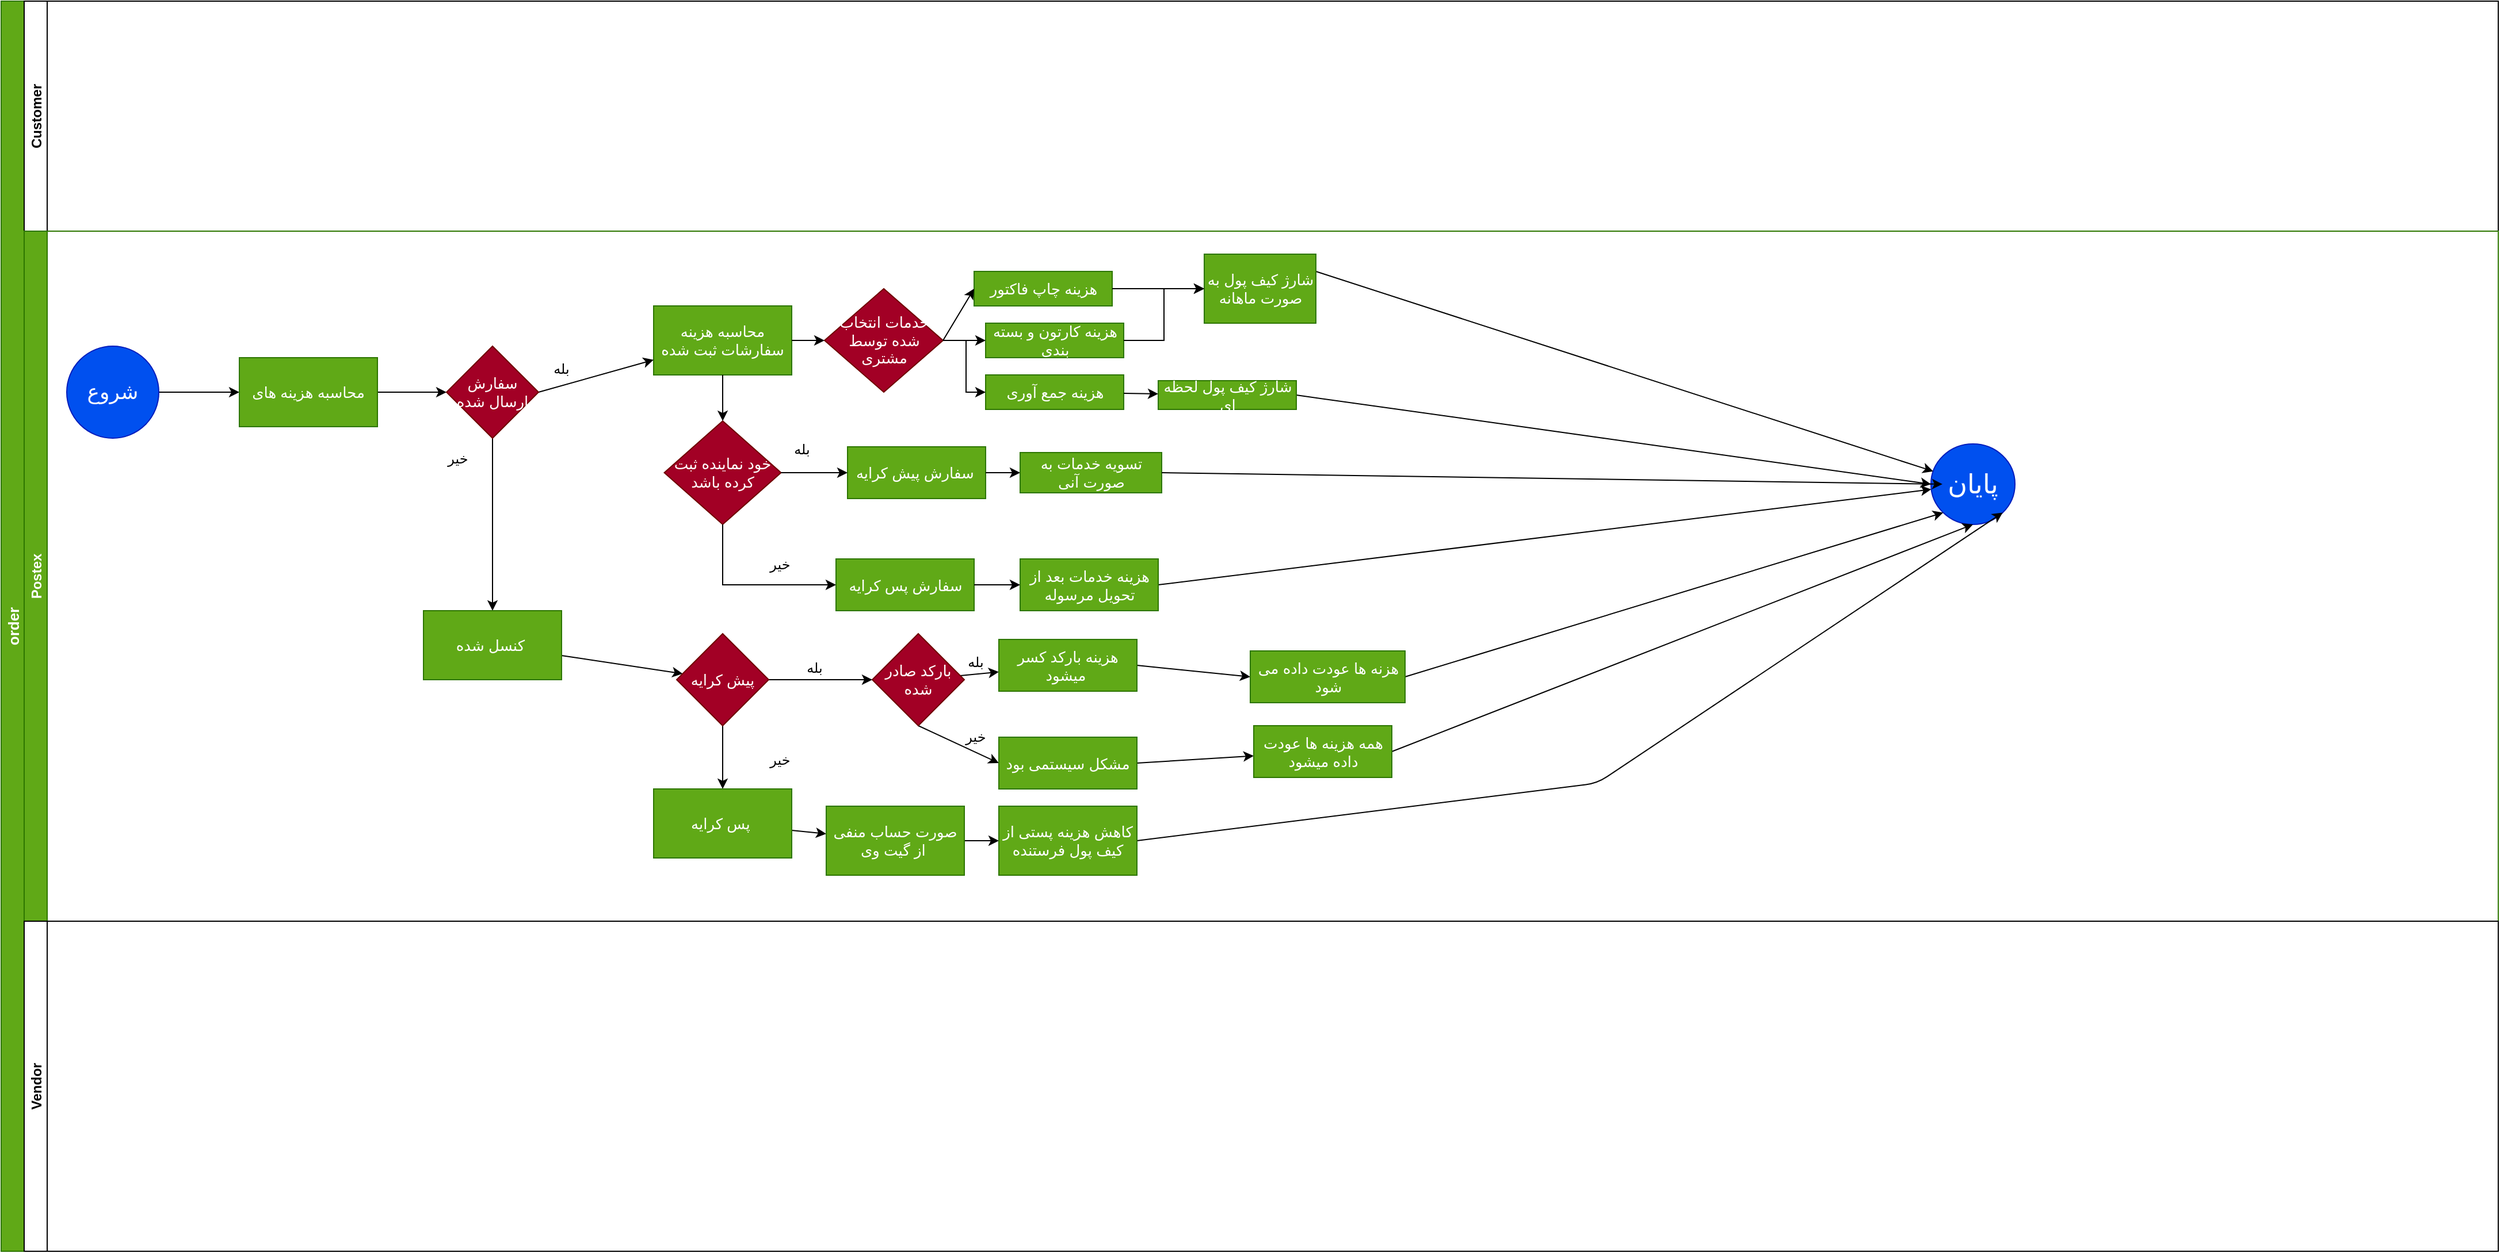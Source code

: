 <mxfile>
    <diagram id="inNcArHntUs9PveNn5Oe" name="Page-1">
        <mxGraphModel dx="864" dy="667" grid="1" gridSize="10" guides="1" tooltips="1" connect="1" arrows="1" fold="1" page="1" pageScale="1" pageWidth="2336" pageHeight="1654" math="0" shadow="0">
            <root>
                <mxCell id="0"/>
                <mxCell id="1" parent="0"/>
                <mxCell id="26" value="order" style="swimlane;childLayout=stackLayout;resizeParent=1;resizeParentMax=0;horizontal=0;startSize=20;horizontalStack=0;fillColor=#60a917;strokeColor=#2D7600;fontColor=#ffffff;fontSize=13;" parent="1" vertex="1">
                    <mxGeometry x="83" y="80" width="2170" height="1087" as="geometry"/>
                </mxCell>
                <mxCell id="27" value="Customer" style="swimlane;startSize=20;horizontal=0;" parent="26" vertex="1">
                    <mxGeometry x="20" width="2150" height="200" as="geometry"/>
                </mxCell>
                <mxCell id="44" value="Postex" style="swimlane;startSize=20;horizontal=0;fillColor=#60a917;strokeColor=#2D7600;fontColor=#ffffff;" parent="26" vertex="1">
                    <mxGeometry x="20" y="200" width="2150" height="600" as="geometry"/>
                </mxCell>
                <mxCell id="69" value="" style="edgeStyle=none;html=1;" parent="44" source="46" target="68" edge="1">
                    <mxGeometry relative="1" as="geometry"/>
                </mxCell>
                <mxCell id="46" value="&lt;font style=&quot;font-size: 18px&quot;&gt;شروع&lt;/font&gt;" style="ellipse;whiteSpace=wrap;html=1;aspect=fixed;fontSize=13;fillColor=#0050ef;strokeColor=#001DBC;fontColor=#ffffff;" parent="44" vertex="1">
                    <mxGeometry x="37" y="100" width="80" height="80" as="geometry"/>
                </mxCell>
                <mxCell id="53" value="&lt;font style=&quot;font-size: 23px&quot;&gt;پایان&lt;/font&gt;" style="ellipse;whiteSpace=wrap;html=1;fillColor=#0050ef;strokeColor=#001DBC;fontColor=#ffffff;" parent="44" vertex="1">
                    <mxGeometry x="1657" y="185" width="73" height="70" as="geometry"/>
                </mxCell>
                <mxCell id="72" value="" style="edgeStyle=none;html=1;" parent="44" source="68" target="71" edge="1">
                    <mxGeometry relative="1" as="geometry"/>
                </mxCell>
                <mxCell id="68" value="محاسبه هزینه های" style="whiteSpace=wrap;html=1;fontSize=13;fontColor=#ffffff;strokeColor=#2D7600;fillColor=#60a917;" parent="44" vertex="1">
                    <mxGeometry x="187" y="110" width="120" height="60" as="geometry"/>
                </mxCell>
                <mxCell id="4" value="محاسبه هزینه سفارشات ثبت شده" style="whiteSpace=wrap;html=1;fontSize=13;fontColor=#ffffff;strokeColor=#2D7600;fillColor=#60a917;" parent="44" vertex="1">
                    <mxGeometry x="547" y="65" width="120" height="60" as="geometry"/>
                </mxCell>
                <mxCell id="8" value="خدمات انتخاب شده توسط مشتری" style="rhombus;whiteSpace=wrap;html=1;fontSize=13;fontColor=#ffffff;strokeColor=#6F0000;fillColor=#a20025;" parent="44" vertex="1">
                    <mxGeometry x="695.5" y="50" width="103" height="90" as="geometry"/>
                </mxCell>
                <mxCell id="2" value="" style="edgeStyle=orthogonalEdgeStyle;rounded=0;orthogonalLoop=1;jettySize=auto;html=1;" parent="44" source="4" target="8" edge="1">
                    <mxGeometry relative="1" as="geometry"/>
                </mxCell>
                <mxCell id="10" value="هزینه جمع آوری" style="whiteSpace=wrap;html=1;fontSize=13;fontColor=#ffffff;strokeColor=#2D7600;fillColor=#60a917;" parent="44" vertex="1">
                    <mxGeometry x="835.5" y="125" width="120" height="30" as="geometry"/>
                </mxCell>
                <mxCell id="5" value="" style="edgeStyle=orthogonalEdgeStyle;rounded=0;orthogonalLoop=1;jettySize=auto;html=1;" parent="44" source="8" target="10" edge="1">
                    <mxGeometry relative="1" as="geometry"/>
                </mxCell>
                <mxCell id="12" value="هزینه کارتون و بسته بندی" style="whiteSpace=wrap;html=1;fontSize=13;fontColor=#ffffff;strokeColor=#2D7600;fillColor=#60a917;" parent="44" vertex="1">
                    <mxGeometry x="835.5" y="80" width="120" height="30" as="geometry"/>
                </mxCell>
                <mxCell id="7" style="edgeStyle=none;html=1;exitX=1;exitY=0.5;exitDx=0;exitDy=0;entryX=0;entryY=0.5;entryDx=0;entryDy=0;" parent="44" source="8" target="12" edge="1">
                    <mxGeometry relative="1" as="geometry"/>
                </mxCell>
                <mxCell id="14" value="هزینه چاپ فاکتور" style="whiteSpace=wrap;html=1;fontSize=13;fontColor=#ffffff;strokeColor=#2D7600;fillColor=#60a917;" parent="44" vertex="1">
                    <mxGeometry x="825.5" y="35" width="120" height="30" as="geometry"/>
                </mxCell>
                <mxCell id="6" style="edgeStyle=none;html=1;exitX=1;exitY=0.5;exitDx=0;exitDy=0;entryX=0;entryY=0.5;entryDx=0;entryDy=0;" parent="44" source="8" target="14" edge="1">
                    <mxGeometry relative="1" as="geometry"/>
                </mxCell>
                <mxCell id="93" style="edgeStyle=none;html=1;exitX=1;exitY=0.25;exitDx=0;exitDy=0;" parent="44" source="15" target="53" edge="1">
                    <mxGeometry relative="1" as="geometry"/>
                </mxCell>
                <mxCell id="15" value="شارژ کیف پول به صورت ماهانه" style="whiteSpace=wrap;html=1;fontSize=13;fontColor=#ffffff;strokeColor=#2D7600;fillColor=#60a917;" parent="44" vertex="1">
                    <mxGeometry x="1025.5" y="20" width="97" height="60" as="geometry"/>
                </mxCell>
                <mxCell id="11" style="edgeStyle=orthogonalEdgeStyle;rounded=0;orthogonalLoop=1;jettySize=auto;html=1;exitX=1;exitY=0.5;exitDx=0;exitDy=0;entryX=0;entryY=0.5;entryDx=0;entryDy=0;" parent="44" source="12" target="15" edge="1">
                    <mxGeometry relative="1" as="geometry"/>
                </mxCell>
                <mxCell id="13" style="edgeStyle=orthogonalEdgeStyle;rounded=0;orthogonalLoop=1;jettySize=auto;html=1;exitX=1;exitY=0.5;exitDx=0;exitDy=0;entryX=0;entryY=0.5;entryDx=0;entryDy=0;" parent="44" source="14" target="15" edge="1">
                    <mxGeometry relative="1" as="geometry"/>
                </mxCell>
                <mxCell id="18" value="خود نماینده ثبت کرده باشد" style="rhombus;whiteSpace=wrap;html=1;fontSize=13;fontColor=#ffffff;strokeColor=#6F0000;fillColor=#a20025;" parent="44" vertex="1">
                    <mxGeometry x="556.25" y="165" width="101.5" height="90" as="geometry"/>
                </mxCell>
                <mxCell id="3" value="" style="edgeStyle=orthogonalEdgeStyle;rounded=0;orthogonalLoop=1;jettySize=auto;html=1;" parent="44" source="4" target="18" edge="1">
                    <mxGeometry relative="1" as="geometry"/>
                </mxCell>
                <mxCell id="20" value="سفارش پیش کرایه&amp;nbsp;" style="whiteSpace=wrap;html=1;fontSize=13;fontColor=#ffffff;strokeColor=#2D7600;fillColor=#60a917;" parent="44" vertex="1">
                    <mxGeometry x="715.5" y="187.5" width="120" height="45" as="geometry"/>
                </mxCell>
                <mxCell id="16" value="" style="edgeStyle=orthogonalEdgeStyle;rounded=0;orthogonalLoop=1;jettySize=auto;html=1;" parent="44" source="18" target="20" edge="1">
                    <mxGeometry relative="1" as="geometry"/>
                </mxCell>
                <mxCell id="21" value="تسویه خدمات به صورت آنی" style="whiteSpace=wrap;html=1;fontSize=13;fontColor=#ffffff;strokeColor=#2D7600;fillColor=#60a917;" parent="44" vertex="1">
                    <mxGeometry x="865.5" y="192.5" width="123" height="35" as="geometry"/>
                </mxCell>
                <mxCell id="19" value="" style="edgeStyle=orthogonalEdgeStyle;rounded=0;orthogonalLoop=1;jettySize=auto;html=1;" parent="44" source="20" target="21" edge="1">
                    <mxGeometry relative="1" as="geometry"/>
                </mxCell>
                <mxCell id="23" value="سفارش پس کرایه" style="whiteSpace=wrap;html=1;fontSize=13;fontColor=#ffffff;strokeColor=#2D7600;fillColor=#60a917;" parent="44" vertex="1">
                    <mxGeometry x="705.5" y="285" width="120" height="45" as="geometry"/>
                </mxCell>
                <mxCell id="17" style="edgeStyle=orthogonalEdgeStyle;rounded=0;orthogonalLoop=1;jettySize=auto;html=1;exitX=0.5;exitY=1;exitDx=0;exitDy=0;entryX=0;entryY=0.5;entryDx=0;entryDy=0;" parent="44" source="18" target="23" edge="1">
                    <mxGeometry relative="1" as="geometry">
                        <Array as="points">
                            <mxPoint x="607" y="308"/>
                        </Array>
                    </mxGeometry>
                </mxCell>
                <mxCell id="96" style="edgeStyle=none;html=1;exitX=1;exitY=0.5;exitDx=0;exitDy=0;" parent="44" source="24" target="53" edge="1">
                    <mxGeometry relative="1" as="geometry"/>
                </mxCell>
                <mxCell id="24" value="هزینه خدمات بعد از تحویل مرسوله" style="whiteSpace=wrap;html=1;fontSize=13;fontColor=#ffffff;strokeColor=#2D7600;fillColor=#60a917;" parent="44" vertex="1">
                    <mxGeometry x="865.5" y="285" width="120" height="45" as="geometry"/>
                </mxCell>
                <mxCell id="22" style="edgeStyle=orthogonalEdgeStyle;rounded=0;orthogonalLoop=1;jettySize=auto;html=1;exitX=1;exitY=0.5;exitDx=0;exitDy=0;entryX=0;entryY=0.5;entryDx=0;entryDy=0;" parent="44" source="23" target="24" edge="1">
                    <mxGeometry relative="1" as="geometry"/>
                </mxCell>
                <mxCell id="94" style="edgeStyle=none;html=1;exitX=1;exitY=0.5;exitDx=0;exitDy=0;entryX=0;entryY=0.5;entryDx=0;entryDy=0;" parent="44" source="25" target="53" edge="1">
                    <mxGeometry relative="1" as="geometry"/>
                </mxCell>
                <mxCell id="25" value="شارژ کیف پول لحظه ای" style="whiteSpace=wrap;html=1;fontSize=13;fontColor=#ffffff;strokeColor=#2D7600;fillColor=#60a917;" parent="44" vertex="1">
                    <mxGeometry x="985.5" y="130" width="120" height="25" as="geometry"/>
                </mxCell>
                <mxCell id="9" value="" style="edgeStyle=none;html=1;" parent="44" source="10" target="25" edge="1">
                    <mxGeometry relative="1" as="geometry"/>
                </mxCell>
                <mxCell id="73" style="edgeStyle=none;html=1;exitX=1;exitY=0.5;exitDx=0;exitDy=0;" parent="44" source="71" target="4" edge="1">
                    <mxGeometry relative="1" as="geometry"/>
                </mxCell>
                <mxCell id="75" value="" style="edgeStyle=none;html=1;" parent="44" source="71" target="74" edge="1">
                    <mxGeometry relative="1" as="geometry"/>
                </mxCell>
                <mxCell id="71" value="سفارش ارسال شده" style="rhombus;whiteSpace=wrap;html=1;fontSize=13;fontColor=#ffffff;strokeColor=#6F0000;fillColor=#a20025;" parent="44" vertex="1">
                    <mxGeometry x="367" y="100" width="80" height="80" as="geometry"/>
                </mxCell>
                <mxCell id="100" value="" style="edgeStyle=none;html=1;" edge="1" parent="44" source="74" target="99">
                    <mxGeometry relative="1" as="geometry"/>
                </mxCell>
                <mxCell id="74" value="کنسل شده&amp;nbsp;" style="whiteSpace=wrap;html=1;fontSize=13;fontColor=#ffffff;strokeColor=#2D7600;fillColor=#60a917;" parent="44" vertex="1">
                    <mxGeometry x="347" y="330" width="120" height="60" as="geometry"/>
                </mxCell>
                <mxCell id="84" value="" style="edgeStyle=none;html=1;" parent="44" source="78" target="83" edge="1">
                    <mxGeometry relative="1" as="geometry"/>
                </mxCell>
                <mxCell id="90" style="edgeStyle=none;html=1;exitX=0.5;exitY=1;exitDx=0;exitDy=0;entryX=0;entryY=0.5;entryDx=0;entryDy=0;" parent="44" source="78" target="89" edge="1">
                    <mxGeometry relative="1" as="geometry"/>
                </mxCell>
                <mxCell id="78" value="بارکد صادر شده" style="rhombus;whiteSpace=wrap;html=1;fontSize=13;fontColor=#ffffff;strokeColor=#6F0000;fillColor=#a20025;" parent="44" vertex="1">
                    <mxGeometry x="737" y="350" width="80" height="80" as="geometry"/>
                </mxCell>
                <mxCell id="87" style="edgeStyle=none;html=1;exitX=1;exitY=0.5;exitDx=0;exitDy=0;entryX=0;entryY=0.5;entryDx=0;entryDy=0;" parent="44" source="83" target="86" edge="1">
                    <mxGeometry relative="1" as="geometry"/>
                </mxCell>
                <mxCell id="83" value="هزینه بارکد کسر میشود&amp;nbsp;" style="whiteSpace=wrap;html=1;fontSize=13;fontColor=#ffffff;strokeColor=#2D7600;fillColor=#60a917;" parent="44" vertex="1">
                    <mxGeometry x="847" y="355" width="120" height="45" as="geometry"/>
                </mxCell>
                <mxCell id="97" style="edgeStyle=none;html=1;exitX=1;exitY=0.5;exitDx=0;exitDy=0;entryX=0;entryY=1;entryDx=0;entryDy=0;" parent="44" source="86" target="53" edge="1">
                    <mxGeometry relative="1" as="geometry"/>
                </mxCell>
                <mxCell id="86" value="هزنه ها عودت داده می شود" style="whiteSpace=wrap;html=1;fontSize=13;fontColor=#ffffff;strokeColor=#2D7600;fillColor=#60a917;" parent="44" vertex="1">
                    <mxGeometry x="1065.5" y="365" width="134.5" height="45" as="geometry"/>
                </mxCell>
                <mxCell id="92" style="edgeStyle=none;html=1;exitX=1;exitY=0.5;exitDx=0;exitDy=0;" parent="44" source="89" target="91" edge="1">
                    <mxGeometry relative="1" as="geometry"/>
                </mxCell>
                <mxCell id="89" value="مشکل سیستمی بود" style="whiteSpace=wrap;html=1;fontSize=13;fontColor=#ffffff;strokeColor=#2D7600;fillColor=#60a917;" parent="44" vertex="1">
                    <mxGeometry x="847" y="440" width="120" height="45" as="geometry"/>
                </mxCell>
                <mxCell id="98" style="edgeStyle=none;html=1;exitX=1;exitY=0.5;exitDx=0;exitDy=0;entryX=0.5;entryY=1;entryDx=0;entryDy=0;" parent="44" source="91" target="53" edge="1">
                    <mxGeometry relative="1" as="geometry"/>
                </mxCell>
                <mxCell id="91" value="همه هزینه ها عودت داده میشود" style="whiteSpace=wrap;html=1;fontSize=13;fontColor=#ffffff;strokeColor=#2D7600;fillColor=#60a917;" parent="44" vertex="1">
                    <mxGeometry x="1068.5" y="430" width="120" height="45" as="geometry"/>
                </mxCell>
                <mxCell id="101" value="" style="edgeStyle=none;html=1;" edge="1" parent="44" source="99" target="78">
                    <mxGeometry relative="1" as="geometry"/>
                </mxCell>
                <mxCell id="103" value="" style="edgeStyle=none;html=1;" edge="1" parent="44" source="99" target="102">
                    <mxGeometry relative="1" as="geometry"/>
                </mxCell>
                <mxCell id="99" value="پیش کرایه" style="rhombus;whiteSpace=wrap;html=1;fontSize=13;fontColor=#ffffff;strokeColor=#6F0000;fillColor=#a20025;" vertex="1" parent="44">
                    <mxGeometry x="567" y="350" width="80" height="80" as="geometry"/>
                </mxCell>
                <mxCell id="105" value="" style="edgeStyle=none;html=1;" edge="1" parent="44" source="102" target="104">
                    <mxGeometry relative="1" as="geometry"/>
                </mxCell>
                <mxCell id="102" value="پس کرایه&amp;nbsp;" style="whiteSpace=wrap;html=1;fontSize=13;fontColor=#ffffff;strokeColor=#2D7600;fillColor=#60a917;" vertex="1" parent="44">
                    <mxGeometry x="547" y="485" width="120" height="60" as="geometry"/>
                </mxCell>
                <mxCell id="107" value="" style="edgeStyle=none;html=1;" edge="1" parent="44" source="104" target="106">
                    <mxGeometry relative="1" as="geometry"/>
                </mxCell>
                <mxCell id="104" value="صورت حساب منفی از گیت وی&amp;nbsp;" style="whiteSpace=wrap;html=1;fontSize=13;fontColor=#ffffff;strokeColor=#2D7600;fillColor=#60a917;" vertex="1" parent="44">
                    <mxGeometry x="697" y="500" width="120" height="60" as="geometry"/>
                </mxCell>
                <mxCell id="108" style="edgeStyle=none;html=1;exitX=1;exitY=0.5;exitDx=0;exitDy=0;entryX=1;entryY=1;entryDx=0;entryDy=0;" edge="1" parent="44" source="106" target="53">
                    <mxGeometry relative="1" as="geometry">
                        <Array as="points">
                            <mxPoint x="1367" y="480"/>
                        </Array>
                    </mxGeometry>
                </mxCell>
                <mxCell id="106" value="کاهش هزینه پستی از کیف پول فرستنده" style="whiteSpace=wrap;html=1;fontSize=13;fontColor=#ffffff;strokeColor=#2D7600;fillColor=#60a917;" vertex="1" parent="44">
                    <mxGeometry x="847" y="500" width="120" height="60" as="geometry"/>
                </mxCell>
                <mxCell id="109" value="&lt;font color=&quot;#000000&quot;&gt;بله&lt;/font&gt;" style="text;html=1;strokeColor=none;fillColor=none;align=center;verticalAlign=middle;whiteSpace=wrap;rounded=0;" vertex="1" parent="44">
                    <mxGeometry x="447" y="110" width="40" height="20" as="geometry"/>
                </mxCell>
                <mxCell id="111" value="&lt;font color=&quot;#000000&quot;&gt;خیر&lt;/font&gt;" style="text;html=1;strokeColor=none;fillColor=none;align=center;verticalAlign=middle;whiteSpace=wrap;rounded=0;" vertex="1" parent="44">
                    <mxGeometry x="357" y="187.5" width="40" height="20" as="geometry"/>
                </mxCell>
                <mxCell id="110" value="&lt;font color=&quot;#000000&quot;&gt;بله&lt;/font&gt;" style="text;html=1;strokeColor=none;fillColor=none;align=center;verticalAlign=middle;whiteSpace=wrap;rounded=0;" vertex="1" parent="44">
                    <mxGeometry x="655.5" y="180" width="40" height="20" as="geometry"/>
                </mxCell>
                <mxCell id="115" value="&lt;font color=&quot;#000000&quot;&gt;خیر&lt;/font&gt;" style="text;html=1;strokeColor=none;fillColor=none;align=center;verticalAlign=middle;whiteSpace=wrap;rounded=0;" vertex="1" parent="44">
                    <mxGeometry x="807" y="430" width="40" height="20" as="geometry"/>
                </mxCell>
                <mxCell id="116" value="&lt;font color=&quot;#000000&quot;&gt;بله&lt;/font&gt;" style="text;html=1;strokeColor=none;fillColor=none;align=center;verticalAlign=middle;whiteSpace=wrap;rounded=0;" vertex="1" parent="44">
                    <mxGeometry x="807" y="365" width="40" height="20" as="geometry"/>
                </mxCell>
                <mxCell id="58" value="Vendor" style="swimlane;startSize=20;horizontal=0;" parent="26" vertex="1">
                    <mxGeometry x="20" y="800" width="2150" height="287" as="geometry"/>
                </mxCell>
                <mxCell id="95" style="edgeStyle=none;html=1;exitX=1;exitY=0.5;exitDx=0;exitDy=0;" parent="1" source="21" edge="1">
                    <mxGeometry relative="1" as="geometry">
                        <mxPoint x="1770" y="500" as="targetPoint"/>
                    </mxGeometry>
                </mxCell>
                <mxCell id="112" value="&lt;font color=&quot;#000000&quot;&gt;خیر&lt;/font&gt;" style="text;html=1;strokeColor=none;fillColor=none;align=center;verticalAlign=middle;whiteSpace=wrap;rounded=0;" vertex="1" parent="1">
                    <mxGeometry x="740" y="560" width="40" height="20" as="geometry"/>
                </mxCell>
                <mxCell id="113" value="&lt;font color=&quot;#000000&quot;&gt;بله&lt;/font&gt;" style="text;html=1;strokeColor=none;fillColor=none;align=center;verticalAlign=middle;whiteSpace=wrap;rounded=0;" vertex="1" parent="1">
                    <mxGeometry x="770" y="650" width="40" height="20" as="geometry"/>
                </mxCell>
                <mxCell id="114" value="&lt;font color=&quot;#000000&quot;&gt;خیر&lt;/font&gt;" style="text;html=1;strokeColor=none;fillColor=none;align=center;verticalAlign=middle;whiteSpace=wrap;rounded=0;" vertex="1" parent="1">
                    <mxGeometry x="740" y="730" width="40" height="20" as="geometry"/>
                </mxCell>
            </root>
        </mxGraphModel>
    </diagram>
</mxfile>